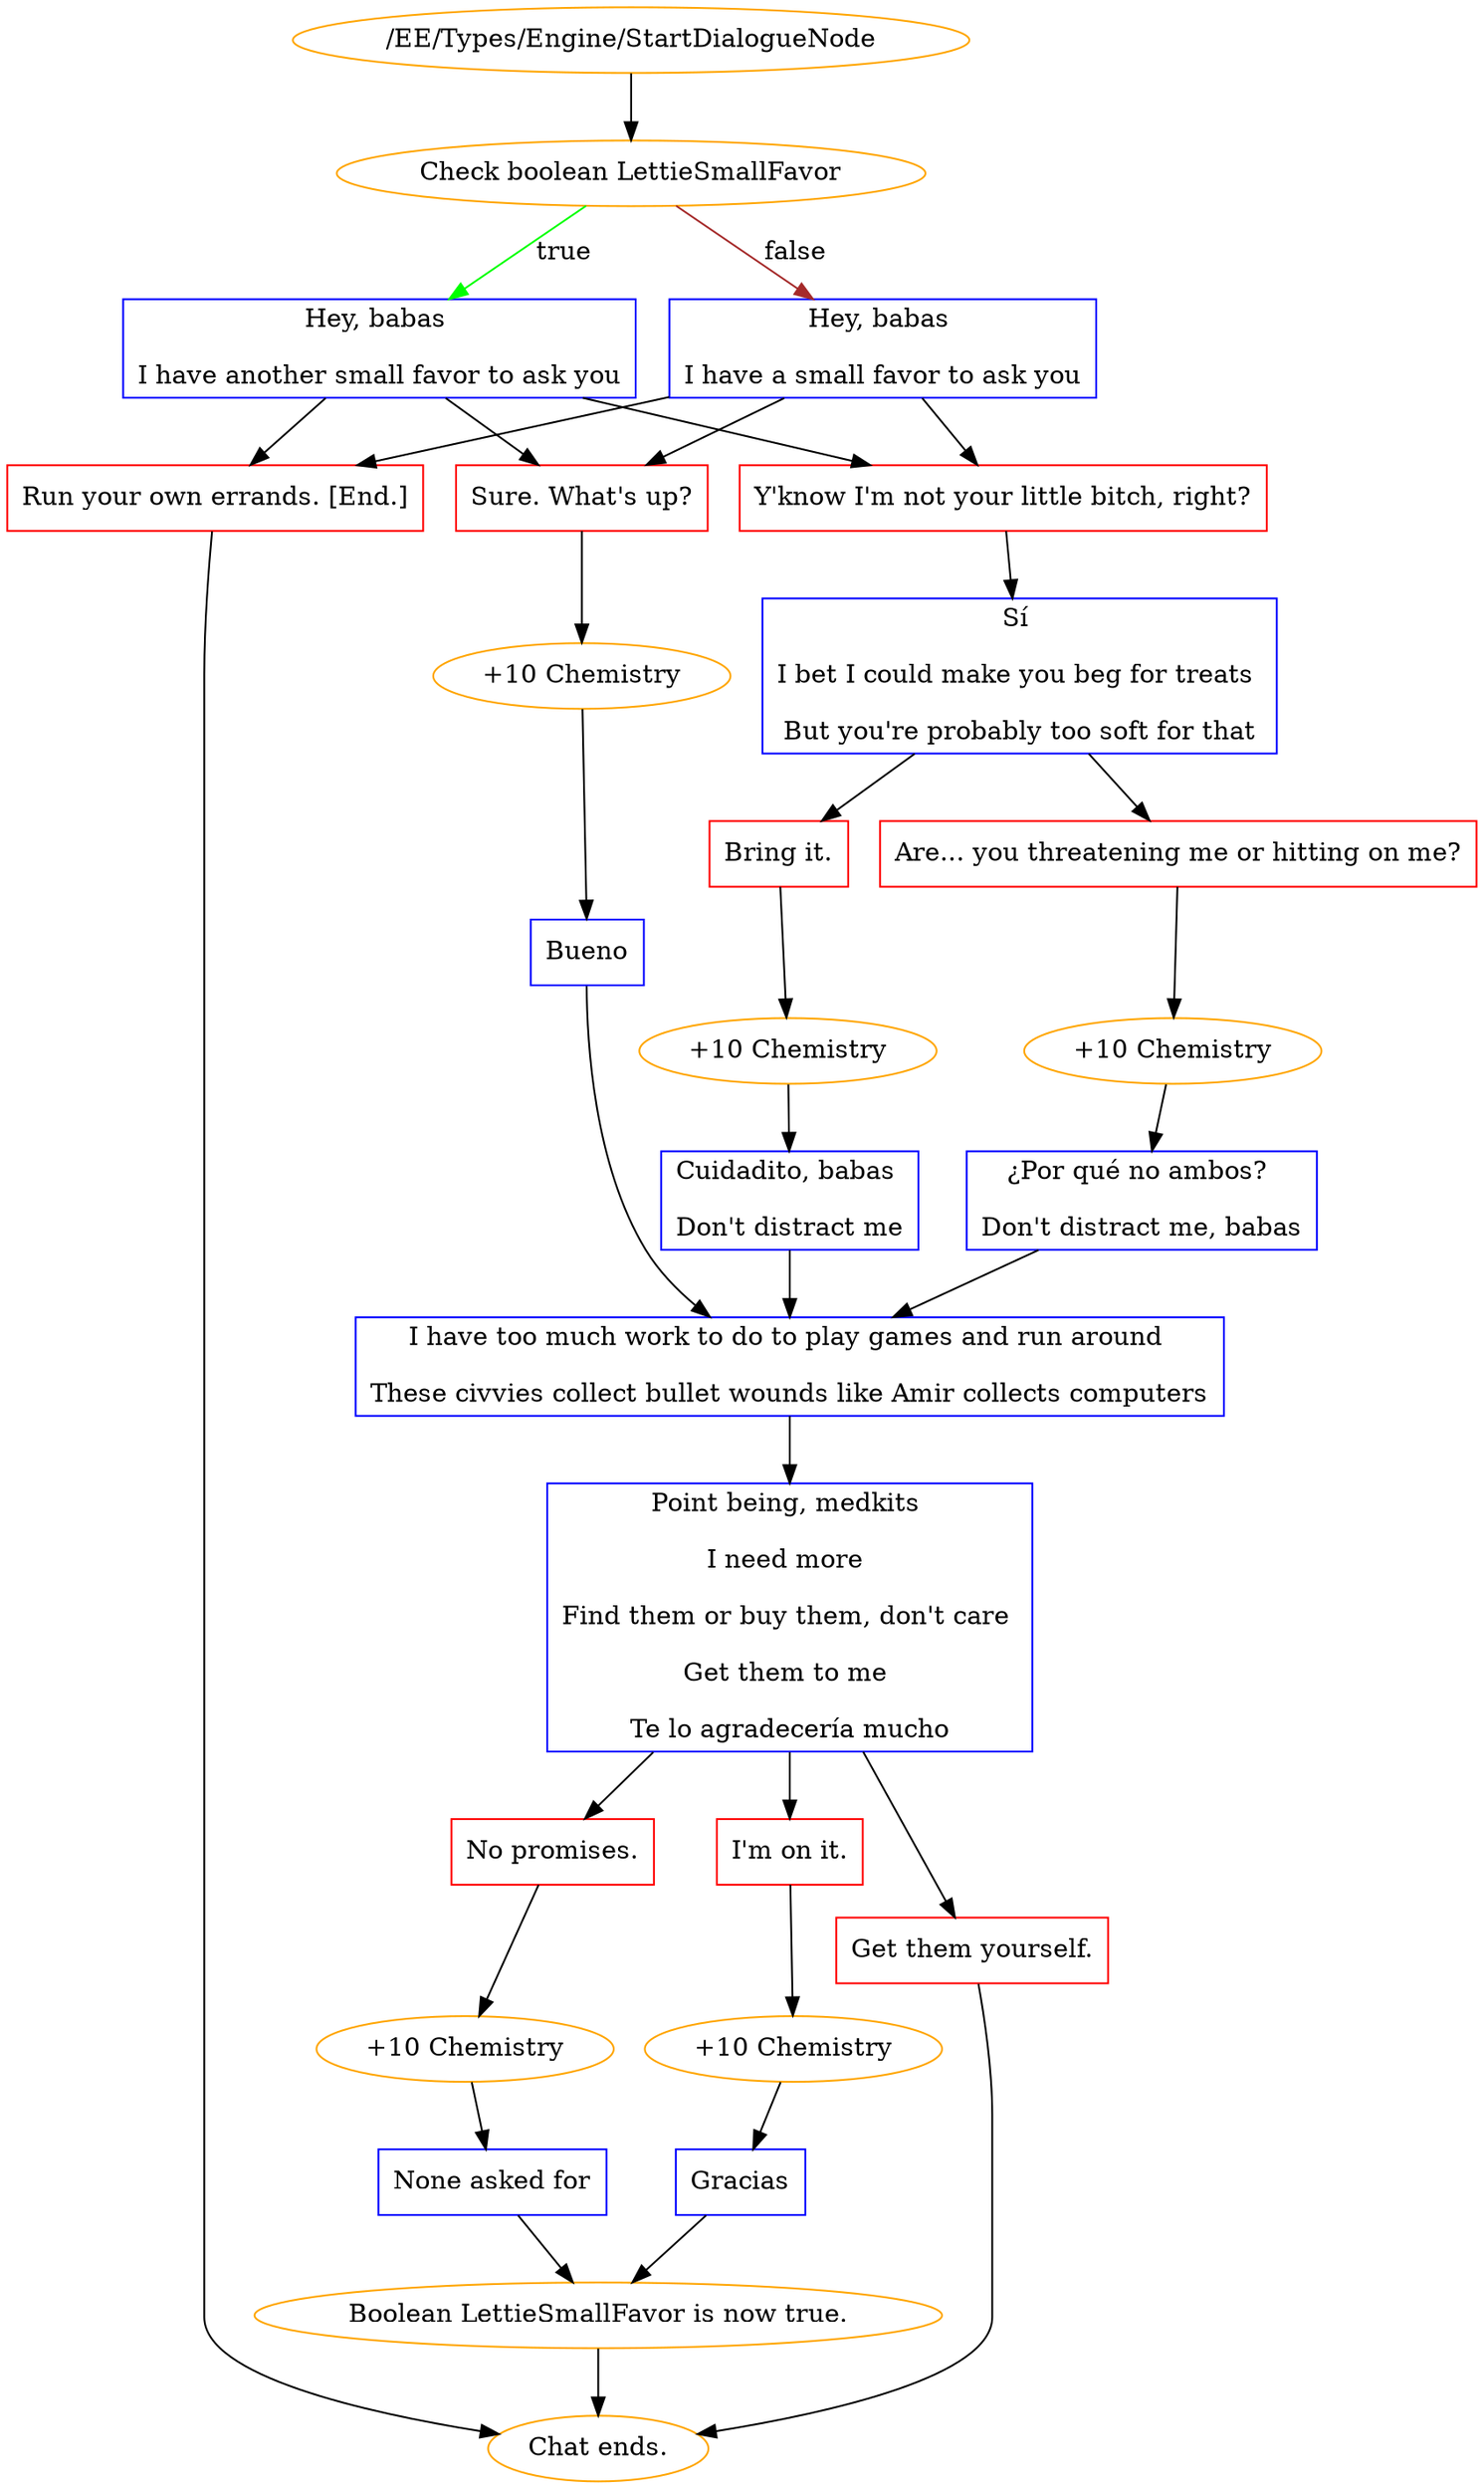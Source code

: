 digraph {
	427 [label="/EE/Types/Engine/StartDialogueNode",color=orange];
		427 -> 428;
	428 [label="Check boolean LettieSmallFavor",color=orange];
		428 -> 429 [label=true,color=green];
		428 -> 430 [label=false,color=brown];
	429 [label="Hey, babas 
I have another small favor to ask you",shape=box,color=blue];
		429 -> 431;
		429 -> 432;
		429 -> 433;
	430 [label="Hey, babas 
I have a small favor to ask you",shape=box,color=blue];
		430 -> 433;
		430 -> 432;
		430 -> 431;
	431 [label="Sure. What's up?",shape=box,color=red];
		431 -> 436;
	432 [label="Y'know I'm not your little bitch, right?",shape=box,color=red];
		432 -> 435;
	433 [label="Run your own errands. [End.]",shape=box,color=red];
		433 -> "Chat ends.";
	436 [label="+10 Chemistry",color=orange];
		436 -> 765;
	435 [label="Sí 
I bet I could make you beg for treats 
But you're probably too soft for that",shape=box,color=blue];
		435 -> 437;
		435 -> 438;
	"Chat ends." [color=orange];
	765 [label="Bueno",shape=box,color=blue];
		765 -> 442;
	437 [label="Are... you threatening me or hitting on me?",shape=box,color=red];
		437 -> 441;
	438 [label="Bring it.",shape=box,color=red];
		438 -> 2461;
	442 [label="I have too much work to do to play games and run around 
These civvies collect bullet wounds like Amir collects computers",shape=box,color=blue];
		442 -> 443;
	441 [label="+10 Chemistry",color=orange];
		441 -> 439;
	2461 [label="+10 Chemistry",color=orange];
		2461 -> 440;
	443 [label="Point being, medkits 
I need more 
Find them or buy them, don't care 
Get them to me 
Te lo agradecería mucho",shape=box,color=blue];
		443 -> 445;
		443 -> 446;
		443 -> 447;
	439 [label="¿Por qué no ambos? 
Don't distract me, babas",shape=box,color=blue];
		439 -> 442;
	440 [label="Cuidadito, babas 
Don't distract me",shape=box,color=blue];
		440 -> 442;
	445 [label="I'm on it.",shape=box,color=red];
		445 -> 451;
	446 [label="No promises.",shape=box,color=red];
		446 -> 557;
	447 [label="Get them yourself.",shape=box,color=red];
		447 -> "Chat ends.";
	451 [label="+10 Chemistry",color=orange];
		451 -> 450;
	557 [label="+10 Chemistry",color=orange];
		557 -> 449;
	"Chat ends." [color=orange];
	450 [label="Gracias",shape=box,color=blue];
		450 -> 452;
	449 [label="None asked for",shape=box,color=blue];
		449 -> 452;
	452 [label="Boolean LettieSmallFavor is now true.",color=orange];
		452 -> "Chat ends.";
	"Chat ends." [color=orange];
}